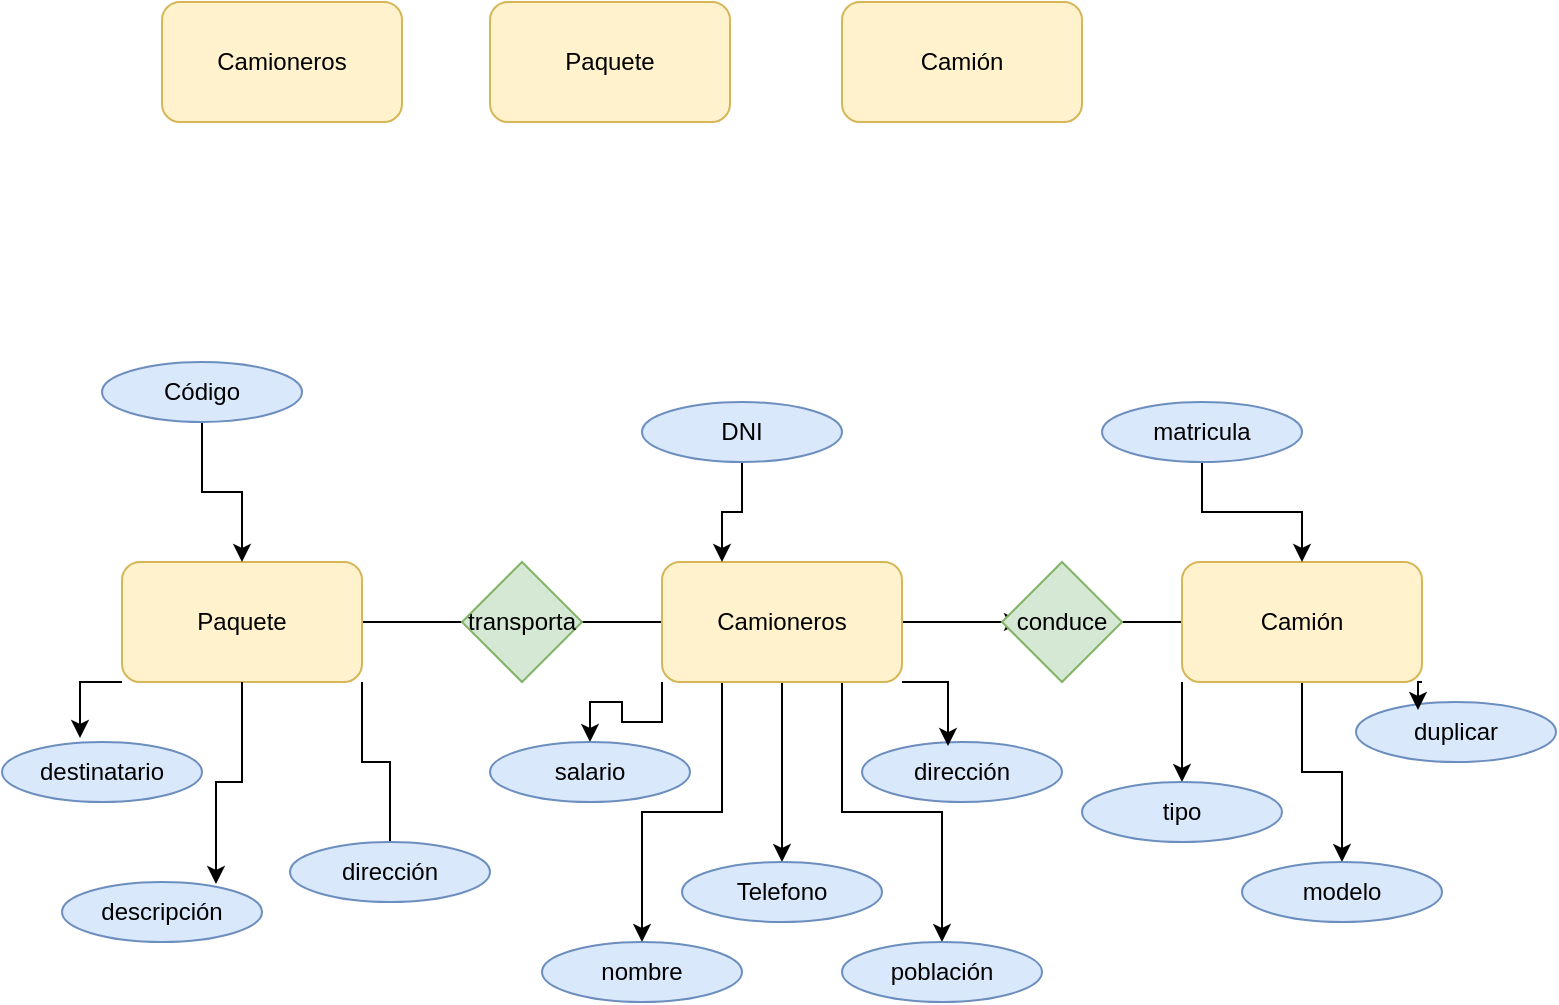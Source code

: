 <mxfile version="21.8.2" type="github">
  <diagram name="Página-1" id="oztvLKKj3sA_5YSYLGky">
    <mxGraphModel dx="636" dy="743" grid="1" gridSize="10" guides="1" tooltips="1" connect="1" arrows="1" fold="1" page="1" pageScale="1" pageWidth="827" pageHeight="1169" math="0" shadow="0">
      <root>
        <mxCell id="0" />
        <mxCell id="1" parent="0" />
        <mxCell id="SiPL-FdLX_r1bRT-D18--1" value="Camioneros" style="rounded=1;whiteSpace=wrap;html=1;fillColor=#fff2cc;strokeColor=#d6b656;" vertex="1" parent="1">
          <mxGeometry x="130" y="60" width="120" height="60" as="geometry" />
        </mxCell>
        <mxCell id="SiPL-FdLX_r1bRT-D18--2" value="Paquete" style="rounded=1;whiteSpace=wrap;html=1;fillColor=#fff2cc;strokeColor=#d6b656;" vertex="1" parent="1">
          <mxGeometry x="294" y="60" width="120" height="60" as="geometry" />
        </mxCell>
        <mxCell id="SiPL-FdLX_r1bRT-D18--3" value="Camión" style="rounded=1;whiteSpace=wrap;html=1;fillColor=#fff2cc;strokeColor=#d6b656;" vertex="1" parent="1">
          <mxGeometry x="470" y="60" width="120" height="60" as="geometry" />
        </mxCell>
        <mxCell id="SiPL-FdLX_r1bRT-D18--6" style="edgeStyle=orthogonalEdgeStyle;rounded=0;orthogonalLoop=1;jettySize=auto;html=1;exitX=1;exitY=0.5;exitDx=0;exitDy=0;endArrow=none;endFill=0;" edge="1" parent="1" source="SiPL-FdLX_r1bRT-D18--4" target="SiPL-FdLX_r1bRT-D18--5">
          <mxGeometry relative="1" as="geometry" />
        </mxCell>
        <mxCell id="SiPL-FdLX_r1bRT-D18--18" style="edgeStyle=orthogonalEdgeStyle;rounded=0;orthogonalLoop=1;jettySize=auto;html=1;exitX=1;exitY=1;exitDx=0;exitDy=0;endArrow=none;endFill=0;" edge="1" parent="1" source="SiPL-FdLX_r1bRT-D18--4" target="SiPL-FdLX_r1bRT-D18--16">
          <mxGeometry relative="1" as="geometry" />
        </mxCell>
        <mxCell id="SiPL-FdLX_r1bRT-D18--4" value="Paquete" style="rounded=1;whiteSpace=wrap;html=1;fillColor=#fff2cc;strokeColor=#d6b656;" vertex="1" parent="1">
          <mxGeometry x="110" y="340" width="120" height="60" as="geometry" />
        </mxCell>
        <mxCell id="SiPL-FdLX_r1bRT-D18--8" style="edgeStyle=orthogonalEdgeStyle;rounded=0;orthogonalLoop=1;jettySize=auto;html=1;exitX=1;exitY=0.5;exitDx=0;exitDy=0;entryX=0;entryY=0.5;entryDx=0;entryDy=0;endArrow=none;endFill=0;" edge="1" parent="1" source="SiPL-FdLX_r1bRT-D18--5" target="SiPL-FdLX_r1bRT-D18--7">
          <mxGeometry relative="1" as="geometry" />
        </mxCell>
        <mxCell id="SiPL-FdLX_r1bRT-D18--5" value="transporta" style="rhombus;whiteSpace=wrap;html=1;fillColor=#d5e8d4;strokeColor=#82b366;" vertex="1" parent="1">
          <mxGeometry x="280" y="340" width="60" height="60" as="geometry" />
        </mxCell>
        <mxCell id="SiPL-FdLX_r1bRT-D18--9" style="edgeStyle=orthogonalEdgeStyle;rounded=0;orthogonalLoop=1;jettySize=auto;html=1;exitX=1;exitY=0.5;exitDx=0;exitDy=0;" edge="1" parent="1" source="SiPL-FdLX_r1bRT-D18--7">
          <mxGeometry relative="1" as="geometry">
            <mxPoint x="560" y="370" as="targetPoint" />
          </mxGeometry>
        </mxCell>
        <mxCell id="SiPL-FdLX_r1bRT-D18--25" style="edgeStyle=orthogonalEdgeStyle;rounded=0;orthogonalLoop=1;jettySize=auto;html=1;exitX=0;exitY=1;exitDx=0;exitDy=0;" edge="1" parent="1" source="SiPL-FdLX_r1bRT-D18--7" target="SiPL-FdLX_r1bRT-D18--21">
          <mxGeometry relative="1" as="geometry" />
        </mxCell>
        <mxCell id="SiPL-FdLX_r1bRT-D18--27" style="edgeStyle=orthogonalEdgeStyle;rounded=0;orthogonalLoop=1;jettySize=auto;html=1;exitX=0.25;exitY=1;exitDx=0;exitDy=0;" edge="1" parent="1" source="SiPL-FdLX_r1bRT-D18--7" target="SiPL-FdLX_r1bRT-D18--20">
          <mxGeometry relative="1" as="geometry" />
        </mxCell>
        <mxCell id="SiPL-FdLX_r1bRT-D18--28" style="edgeStyle=orthogonalEdgeStyle;rounded=0;orthogonalLoop=1;jettySize=auto;html=1;exitX=0.75;exitY=1;exitDx=0;exitDy=0;" edge="1" parent="1" source="SiPL-FdLX_r1bRT-D18--7" target="SiPL-FdLX_r1bRT-D18--22">
          <mxGeometry relative="1" as="geometry" />
        </mxCell>
        <mxCell id="SiPL-FdLX_r1bRT-D18--30" style="edgeStyle=orthogonalEdgeStyle;rounded=0;orthogonalLoop=1;jettySize=auto;html=1;exitX=0.5;exitY=1;exitDx=0;exitDy=0;entryX=0.5;entryY=0;entryDx=0;entryDy=0;" edge="1" parent="1" source="SiPL-FdLX_r1bRT-D18--7" target="SiPL-FdLX_r1bRT-D18--29">
          <mxGeometry relative="1" as="geometry" />
        </mxCell>
        <mxCell id="SiPL-FdLX_r1bRT-D18--7" value="Camioneros" style="rounded=1;whiteSpace=wrap;html=1;fillColor=#fff2cc;strokeColor=#d6b656;" vertex="1" parent="1">
          <mxGeometry x="380" y="340" width="120" height="60" as="geometry" />
        </mxCell>
        <mxCell id="SiPL-FdLX_r1bRT-D18--11" style="edgeStyle=orthogonalEdgeStyle;rounded=0;orthogonalLoop=1;jettySize=auto;html=1;exitX=1;exitY=0.5;exitDx=0;exitDy=0;" edge="1" parent="1" source="SiPL-FdLX_r1bRT-D18--10">
          <mxGeometry relative="1" as="geometry">
            <mxPoint x="650" y="370" as="targetPoint" />
          </mxGeometry>
        </mxCell>
        <mxCell id="SiPL-FdLX_r1bRT-D18--10" value="conduce" style="rhombus;whiteSpace=wrap;html=1;fillColor=#d5e8d4;strokeColor=#82b366;" vertex="1" parent="1">
          <mxGeometry x="550" y="340" width="60" height="60" as="geometry" />
        </mxCell>
        <mxCell id="SiPL-FdLX_r1bRT-D18--37" style="edgeStyle=orthogonalEdgeStyle;rounded=0;orthogonalLoop=1;jettySize=auto;html=1;exitX=0;exitY=1;exitDx=0;exitDy=0;entryX=0.5;entryY=0;entryDx=0;entryDy=0;" edge="1" parent="1" source="SiPL-FdLX_r1bRT-D18--12" target="SiPL-FdLX_r1bRT-D18--34">
          <mxGeometry relative="1" as="geometry" />
        </mxCell>
        <mxCell id="SiPL-FdLX_r1bRT-D18--39" style="edgeStyle=orthogonalEdgeStyle;rounded=0;orthogonalLoop=1;jettySize=auto;html=1;exitX=0.5;exitY=1;exitDx=0;exitDy=0;entryX=0.5;entryY=0;entryDx=0;entryDy=0;" edge="1" parent="1" source="SiPL-FdLX_r1bRT-D18--12" target="SiPL-FdLX_r1bRT-D18--36">
          <mxGeometry relative="1" as="geometry" />
        </mxCell>
        <mxCell id="SiPL-FdLX_r1bRT-D18--12" value="Camión" style="rounded=1;whiteSpace=wrap;html=1;fillColor=#fff2cc;strokeColor=#d6b656;" vertex="1" parent="1">
          <mxGeometry x="640" y="340" width="120" height="60" as="geometry" />
        </mxCell>
        <mxCell id="SiPL-FdLX_r1bRT-D18--32" style="edgeStyle=orthogonalEdgeStyle;rounded=0;orthogonalLoop=1;jettySize=auto;html=1;exitX=0.5;exitY=1;exitDx=0;exitDy=0;" edge="1" parent="1" source="SiPL-FdLX_r1bRT-D18--13" target="SiPL-FdLX_r1bRT-D18--4">
          <mxGeometry relative="1" as="geometry" />
        </mxCell>
        <mxCell id="SiPL-FdLX_r1bRT-D18--13" value="Código" style="ellipse;whiteSpace=wrap;html=1;fillColor=#dae8fc;strokeColor=#6c8ebf;" vertex="1" parent="1">
          <mxGeometry x="100" y="240" width="100" height="30" as="geometry" />
        </mxCell>
        <mxCell id="SiPL-FdLX_r1bRT-D18--14" value="destinatario" style="ellipse;whiteSpace=wrap;html=1;fillColor=#dae8fc;strokeColor=#6c8ebf;" vertex="1" parent="1">
          <mxGeometry x="50" y="430" width="100" height="30" as="geometry" />
        </mxCell>
        <mxCell id="SiPL-FdLX_r1bRT-D18--15" value="descripción" style="ellipse;whiteSpace=wrap;html=1;fillColor=#dae8fc;strokeColor=#6c8ebf;" vertex="1" parent="1">
          <mxGeometry x="80" y="500" width="100" height="30" as="geometry" />
        </mxCell>
        <mxCell id="SiPL-FdLX_r1bRT-D18--16" value="dirección" style="ellipse;whiteSpace=wrap;html=1;fillColor=#dae8fc;strokeColor=#6c8ebf;" vertex="1" parent="1">
          <mxGeometry x="194" y="480" width="100" height="30" as="geometry" />
        </mxCell>
        <mxCell id="SiPL-FdLX_r1bRT-D18--19" value="dirección" style="ellipse;whiteSpace=wrap;html=1;fillColor=#dae8fc;strokeColor=#6c8ebf;" vertex="1" parent="1">
          <mxGeometry x="480" y="430" width="100" height="30" as="geometry" />
        </mxCell>
        <mxCell id="SiPL-FdLX_r1bRT-D18--20" value="nombre" style="ellipse;whiteSpace=wrap;html=1;fillColor=#dae8fc;strokeColor=#6c8ebf;" vertex="1" parent="1">
          <mxGeometry x="320" y="530" width="100" height="30" as="geometry" />
        </mxCell>
        <mxCell id="SiPL-FdLX_r1bRT-D18--21" value="salario" style="ellipse;whiteSpace=wrap;html=1;fillColor=#dae8fc;strokeColor=#6c8ebf;" vertex="1" parent="1">
          <mxGeometry x="294" y="430" width="100" height="30" as="geometry" />
        </mxCell>
        <mxCell id="SiPL-FdLX_r1bRT-D18--22" value="población" style="ellipse;whiteSpace=wrap;html=1;fillColor=#dae8fc;strokeColor=#6c8ebf;" vertex="1" parent="1">
          <mxGeometry x="470" y="530" width="100" height="30" as="geometry" />
        </mxCell>
        <mxCell id="SiPL-FdLX_r1bRT-D18--31" style="edgeStyle=orthogonalEdgeStyle;rounded=0;orthogonalLoop=1;jettySize=auto;html=1;exitX=0.5;exitY=1;exitDx=0;exitDy=0;entryX=0.25;entryY=0;entryDx=0;entryDy=0;" edge="1" parent="1" source="SiPL-FdLX_r1bRT-D18--23" target="SiPL-FdLX_r1bRT-D18--7">
          <mxGeometry relative="1" as="geometry" />
        </mxCell>
        <mxCell id="SiPL-FdLX_r1bRT-D18--23" value="DNI" style="ellipse;whiteSpace=wrap;html=1;fillColor=#dae8fc;strokeColor=#6c8ebf;" vertex="1" parent="1">
          <mxGeometry x="370" y="260" width="100" height="30" as="geometry" />
        </mxCell>
        <mxCell id="SiPL-FdLX_r1bRT-D18--26" style="edgeStyle=orthogonalEdgeStyle;rounded=0;orthogonalLoop=1;jettySize=auto;html=1;exitX=1;exitY=1;exitDx=0;exitDy=0;entryX=0.43;entryY=0.067;entryDx=0;entryDy=0;entryPerimeter=0;" edge="1" parent="1" source="SiPL-FdLX_r1bRT-D18--7" target="SiPL-FdLX_r1bRT-D18--19">
          <mxGeometry relative="1" as="geometry" />
        </mxCell>
        <mxCell id="SiPL-FdLX_r1bRT-D18--29" value="Telefono" style="ellipse;whiteSpace=wrap;html=1;fillColor=#dae8fc;strokeColor=#6c8ebf;" vertex="1" parent="1">
          <mxGeometry x="390" y="490" width="100" height="30" as="geometry" />
        </mxCell>
        <mxCell id="SiPL-FdLX_r1bRT-D18--40" style="edgeStyle=orthogonalEdgeStyle;rounded=0;orthogonalLoop=1;jettySize=auto;html=1;exitX=0.5;exitY=1;exitDx=0;exitDy=0;" edge="1" parent="1" source="SiPL-FdLX_r1bRT-D18--33" target="SiPL-FdLX_r1bRT-D18--12">
          <mxGeometry relative="1" as="geometry" />
        </mxCell>
        <mxCell id="SiPL-FdLX_r1bRT-D18--33" value="matricula" style="ellipse;whiteSpace=wrap;html=1;fillColor=#dae8fc;strokeColor=#6c8ebf;" vertex="1" parent="1">
          <mxGeometry x="600" y="260" width="100" height="30" as="geometry" />
        </mxCell>
        <mxCell id="SiPL-FdLX_r1bRT-D18--34" value="tipo" style="ellipse;whiteSpace=wrap;html=1;fillColor=#dae8fc;strokeColor=#6c8ebf;" vertex="1" parent="1">
          <mxGeometry x="590" y="450" width="100" height="30" as="geometry" />
        </mxCell>
        <mxCell id="SiPL-FdLX_r1bRT-D18--35" value="duplicar" style="ellipse;whiteSpace=wrap;html=1;fillColor=#dae8fc;strokeColor=#6c8ebf;" vertex="1" parent="1">
          <mxGeometry x="727" y="410" width="100" height="30" as="geometry" />
        </mxCell>
        <mxCell id="SiPL-FdLX_r1bRT-D18--36" value="modelo" style="ellipse;whiteSpace=wrap;html=1;fillColor=#dae8fc;strokeColor=#6c8ebf;" vertex="1" parent="1">
          <mxGeometry x="670" y="490" width="100" height="30" as="geometry" />
        </mxCell>
        <mxCell id="SiPL-FdLX_r1bRT-D18--38" style="edgeStyle=orthogonalEdgeStyle;rounded=0;orthogonalLoop=1;jettySize=auto;html=1;exitX=1;exitY=1;exitDx=0;exitDy=0;entryX=0.31;entryY=0.133;entryDx=0;entryDy=0;entryPerimeter=0;" edge="1" parent="1" source="SiPL-FdLX_r1bRT-D18--12" target="SiPL-FdLX_r1bRT-D18--35">
          <mxGeometry relative="1" as="geometry" />
        </mxCell>
        <mxCell id="SiPL-FdLX_r1bRT-D18--41" style="edgeStyle=orthogonalEdgeStyle;rounded=0;orthogonalLoop=1;jettySize=auto;html=1;exitX=0;exitY=1;exitDx=0;exitDy=0;entryX=0.39;entryY=-0.067;entryDx=0;entryDy=0;entryPerimeter=0;" edge="1" parent="1" source="SiPL-FdLX_r1bRT-D18--4" target="SiPL-FdLX_r1bRT-D18--14">
          <mxGeometry relative="1" as="geometry" />
        </mxCell>
        <mxCell id="SiPL-FdLX_r1bRT-D18--42" style="edgeStyle=orthogonalEdgeStyle;rounded=0;orthogonalLoop=1;jettySize=auto;html=1;exitX=0.5;exitY=1;exitDx=0;exitDy=0;entryX=0.77;entryY=0.033;entryDx=0;entryDy=0;entryPerimeter=0;" edge="1" parent="1" source="SiPL-FdLX_r1bRT-D18--4" target="SiPL-FdLX_r1bRT-D18--15">
          <mxGeometry relative="1" as="geometry" />
        </mxCell>
      </root>
    </mxGraphModel>
  </diagram>
</mxfile>
